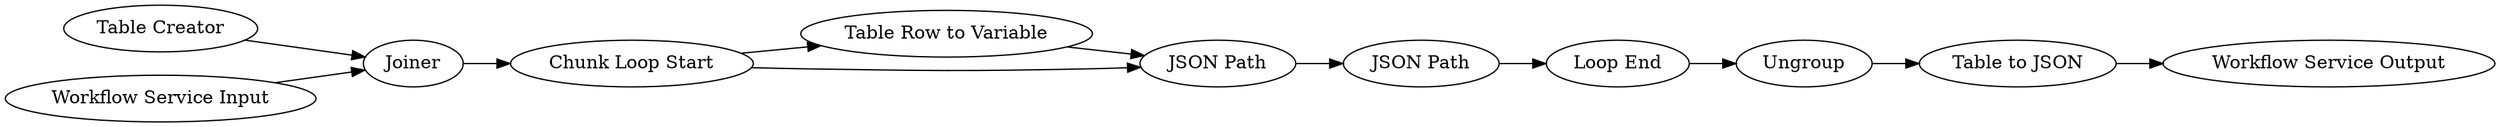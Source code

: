 digraph {
	104 [label="Table Creator"]
	113 [label=Joiner]
	114 [label="Chunk Loop Start"]
	115 [label="Table Row to Variable"]
	116 [label="JSON Path"]
	117 [label="Loop End"]
	123 [label="JSON Path"]
	124 [label=Ungroup]
	126 [label="Workflow Service Input"]
	129 [label="Table to JSON"]
	130 [label="Workflow Service Output"]
	104 -> 113
	113 -> 114
	114 -> 115
	114 -> 116
	115 -> 116
	116 -> 123
	117 -> 124
	123 -> 117
	124 -> 129
	126 -> 113
	129 -> 130
	rankdir=LR
}
